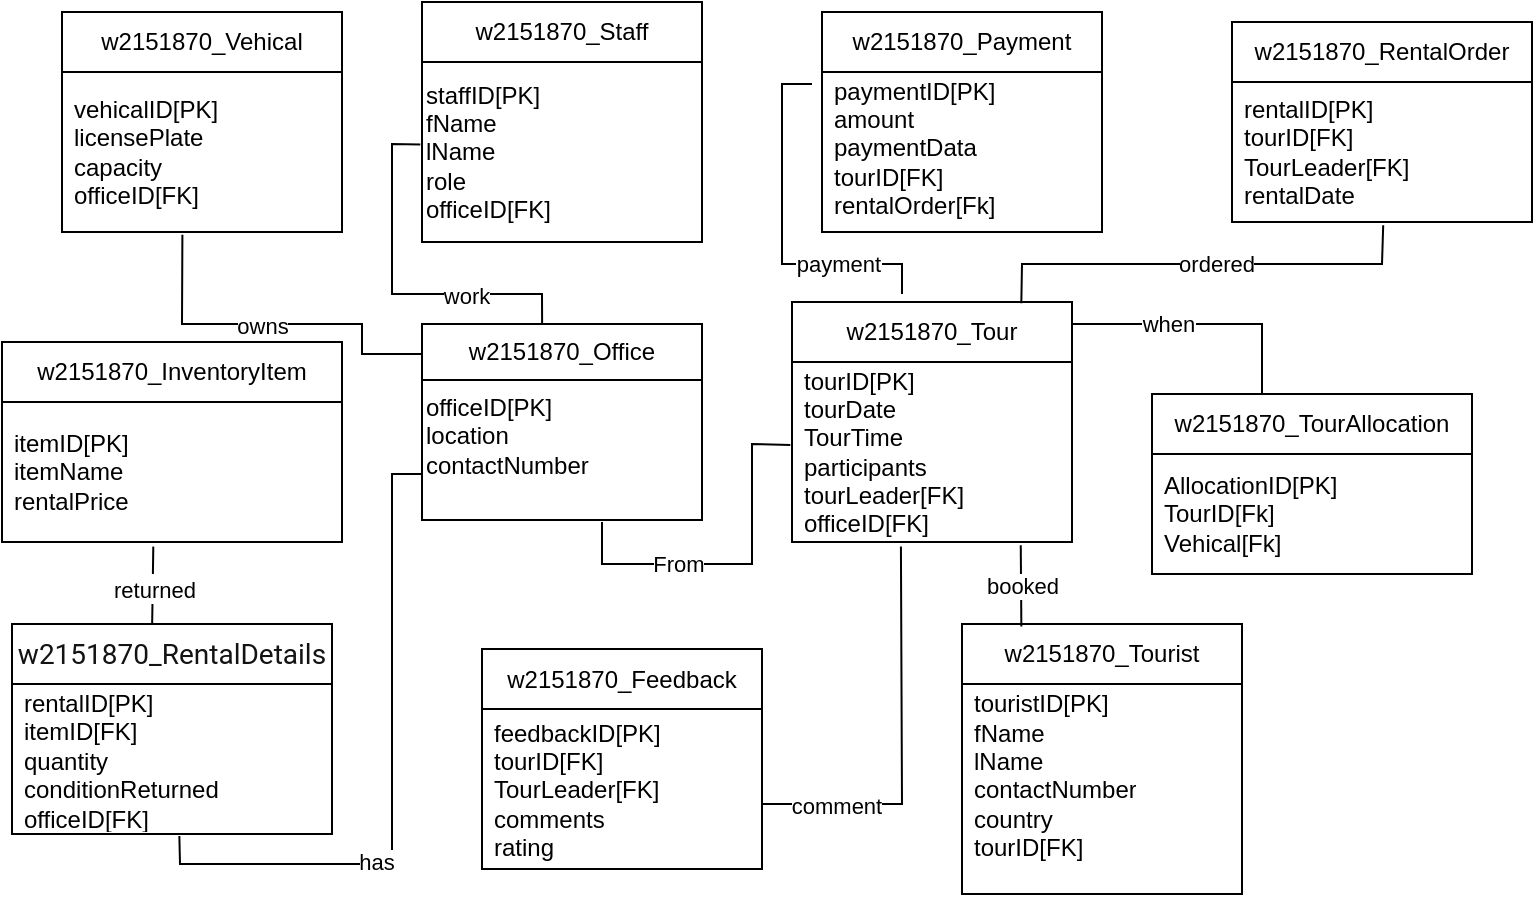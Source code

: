 <mxfile version="26.1.1">
  <diagram id="R2lEEEUBdFMjLlhIrx00" name="Page-1">
    <mxGraphModel dx="992" dy="546" grid="1" gridSize="15" guides="1" tooltips="1" connect="1" arrows="1" fold="1" page="1" pageScale="1" pageWidth="850" pageHeight="1100" math="0" shadow="0" extFonts="Permanent Marker^https://fonts.googleapis.com/css?family=Permanent+Marker">
      <root>
        <mxCell id="0" />
        <mxCell id="1" parent="0" />
        <mxCell id="3GRVmK6hljvbz2TBf-cd-1" value="w2151870_Office" style="swimlane;fontStyle=0;childLayout=stackLayout;horizontal=1;startSize=28;horizontalStack=0;resizeParent=1;resizeParentMax=0;resizeLast=0;collapsible=1;marginBottom=0;whiteSpace=wrap;html=1;" parent="1" vertex="1">
          <mxGeometry x="240" y="210" width="140" height="98" as="geometry" />
        </mxCell>
        <mxCell id="3GRVmK6hljvbz2TBf-cd-10" value="officeID[PK]&lt;div&gt;location&lt;/div&gt;&lt;div&gt;contactNumber&lt;/div&gt;&lt;div&gt;&lt;br&gt;&lt;/div&gt;" style="text;html=1;align=left;verticalAlign=middle;resizable=0;points=[];autosize=1;strokeColor=none;fillColor=none;" parent="3GRVmK6hljvbz2TBf-cd-1" vertex="1">
          <mxGeometry y="28" width="140" height="70" as="geometry" />
        </mxCell>
        <mxCell id="3GRVmK6hljvbz2TBf-cd-6" value="w2151870_Staff" style="swimlane;fontStyle=0;childLayout=stackLayout;horizontal=1;startSize=30;horizontalStack=0;resizeParent=1;resizeParentMax=0;resizeLast=0;collapsible=1;marginBottom=0;whiteSpace=wrap;html=1;" parent="1" vertex="1">
          <mxGeometry x="240" y="49" width="140" height="120" as="geometry" />
        </mxCell>
        <mxCell id="3GRVmK6hljvbz2TBf-cd-11" value="staffID[PK]&lt;div&gt;fName&lt;/div&gt;&lt;div&gt;lName&lt;/div&gt;&lt;div&gt;role&lt;/div&gt;&lt;div&gt;officeID[FK]&lt;/div&gt;" style="text;html=1;align=left;verticalAlign=middle;resizable=0;points=[];autosize=1;strokeColor=none;fillColor=none;" parent="3GRVmK6hljvbz2TBf-cd-6" vertex="1">
          <mxGeometry y="30" width="140" height="90" as="geometry" />
        </mxCell>
        <mxCell id="3GRVmK6hljvbz2TBf-cd-12" value="w2151870_Vehical" style="swimlane;fontStyle=0;childLayout=stackLayout;horizontal=1;startSize=30;horizontalStack=0;resizeParent=1;resizeParentMax=0;resizeLast=0;collapsible=1;marginBottom=0;whiteSpace=wrap;html=1;" parent="1" vertex="1">
          <mxGeometry x="60" y="54" width="140" height="110" as="geometry" />
        </mxCell>
        <mxCell id="3GRVmK6hljvbz2TBf-cd-13" value="vehicalID[PK]&lt;div&gt;licensePlate&lt;/div&gt;&lt;div&gt;capacity&lt;/div&gt;&lt;div&gt;officeID[FK]&lt;/div&gt;" style="text;strokeColor=none;fillColor=none;align=left;verticalAlign=middle;spacingLeft=4;spacingRight=4;overflow=hidden;points=[[0,0.5],[1,0.5]];portConstraint=eastwest;rotatable=0;whiteSpace=wrap;html=1;" parent="3GRVmK6hljvbz2TBf-cd-12" vertex="1">
          <mxGeometry y="30" width="140" height="80" as="geometry" />
        </mxCell>
        <mxCell id="3GRVmK6hljvbz2TBf-cd-16" value="w2151870_Tourist" style="swimlane;fontStyle=0;childLayout=stackLayout;horizontal=1;startSize=30;horizontalStack=0;resizeParent=1;resizeParentMax=0;resizeLast=0;collapsible=1;marginBottom=0;whiteSpace=wrap;html=1;" parent="1" vertex="1">
          <mxGeometry x="510" y="360" width="140" height="135" as="geometry" />
        </mxCell>
        <mxCell id="3GRVmK6hljvbz2TBf-cd-17" value="touristID[PK]&lt;div&gt;fName&lt;/div&gt;&lt;div&gt;lName&lt;/div&gt;&lt;div&gt;contactNumber&lt;/div&gt;&lt;div&gt;country&lt;/div&gt;&lt;div&gt;tourID[FK]&lt;/div&gt;&lt;div&gt;&lt;br&gt;&lt;/div&gt;" style="text;strokeColor=none;fillColor=none;align=left;verticalAlign=middle;spacingLeft=4;spacingRight=4;overflow=hidden;points=[[0,0.5],[1,0.5]];portConstraint=eastwest;rotatable=0;whiteSpace=wrap;html=1;" parent="3GRVmK6hljvbz2TBf-cd-16" vertex="1">
          <mxGeometry y="30" width="140" height="105" as="geometry" />
        </mxCell>
        <mxCell id="3GRVmK6hljvbz2TBf-cd-20" value="w2151870_Tour" style="swimlane;fontStyle=0;childLayout=stackLayout;horizontal=1;startSize=30;horizontalStack=0;resizeParent=1;resizeParentMax=0;resizeLast=0;collapsible=1;marginBottom=0;whiteSpace=wrap;html=1;" parent="1" vertex="1">
          <mxGeometry x="425" y="199" width="140" height="120" as="geometry" />
        </mxCell>
        <mxCell id="3GRVmK6hljvbz2TBf-cd-21" value="tourID[PK]&lt;div&gt;tourDate&lt;/div&gt;&lt;div&gt;TourTime&lt;/div&gt;&lt;div&gt;participants&lt;/div&gt;&lt;div&gt;tourLeader[FK]&lt;/div&gt;&lt;div&gt;officeID[FK]&lt;/div&gt;" style="text;strokeColor=none;fillColor=none;align=left;verticalAlign=middle;spacingLeft=4;spacingRight=4;overflow=hidden;points=[[0,0.5],[1,0.5]];portConstraint=eastwest;rotatable=0;whiteSpace=wrap;html=1;" parent="3GRVmK6hljvbz2TBf-cd-20" vertex="1">
          <mxGeometry y="30" width="140" height="90" as="geometry" />
        </mxCell>
        <mxCell id="3GRVmK6hljvbz2TBf-cd-24" value="w2151870_Payment" style="swimlane;fontStyle=0;childLayout=stackLayout;horizontal=1;startSize=30;horizontalStack=0;resizeParent=1;resizeParentMax=0;resizeLast=0;collapsible=1;marginBottom=0;whiteSpace=wrap;html=1;" parent="1" vertex="1">
          <mxGeometry x="440" y="54" width="140" height="110" as="geometry" />
        </mxCell>
        <mxCell id="3GRVmK6hljvbz2TBf-cd-25" value="paymentID[PK]&lt;div&gt;amount&lt;/div&gt;&lt;div&gt;paymentData&lt;/div&gt;&lt;div&gt;tourID[FK]&lt;/div&gt;&lt;div&gt;rentalOrder[Fk]&lt;/div&gt;&lt;div&gt;&lt;br&gt;&lt;/div&gt;" style="text;strokeColor=none;fillColor=none;align=left;verticalAlign=middle;spacingLeft=4;spacingRight=4;overflow=hidden;points=[[0,0.5],[1,0.5]];portConstraint=eastwest;rotatable=0;whiteSpace=wrap;html=1;" parent="3GRVmK6hljvbz2TBf-cd-24" vertex="1">
          <mxGeometry y="30" width="140" height="80" as="geometry" />
        </mxCell>
        <mxCell id="3GRVmK6hljvbz2TBf-cd-28" value="w2151870_TourAllocation" style="swimlane;fontStyle=0;childLayout=stackLayout;horizontal=1;startSize=30;horizontalStack=0;resizeParent=1;resizeParentMax=0;resizeLast=0;collapsible=1;marginBottom=0;whiteSpace=wrap;html=1;" parent="1" vertex="1">
          <mxGeometry x="605" y="245" width="160" height="90" as="geometry" />
        </mxCell>
        <mxCell id="3GRVmK6hljvbz2TBf-cd-29" value="AllocationID[PK]&lt;div&gt;TourID[Fk]&lt;/div&gt;&lt;div&gt;Vehical[Fk]&lt;/div&gt;" style="text;strokeColor=none;fillColor=none;align=left;verticalAlign=middle;spacingLeft=4;spacingRight=4;overflow=hidden;points=[[0,0.5],[1,0.5]];portConstraint=eastwest;rotatable=0;whiteSpace=wrap;html=1;" parent="3GRVmK6hljvbz2TBf-cd-28" vertex="1">
          <mxGeometry y="30" width="160" height="60" as="geometry" />
        </mxCell>
        <mxCell id="3GRVmK6hljvbz2TBf-cd-32" value="w2151870_InventoryItem" style="swimlane;fontStyle=0;childLayout=stackLayout;horizontal=1;startSize=30;horizontalStack=0;resizeParent=1;resizeParentMax=0;resizeLast=0;collapsible=1;marginBottom=0;whiteSpace=wrap;html=1;" parent="1" vertex="1">
          <mxGeometry x="30" y="219" width="170" height="100" as="geometry" />
        </mxCell>
        <mxCell id="3GRVmK6hljvbz2TBf-cd-33" value="itemID[PK]&lt;div&gt;itemName&lt;/div&gt;&lt;div&gt;rentalPrice&lt;/div&gt;" style="text;strokeColor=none;fillColor=none;align=left;verticalAlign=middle;spacingLeft=4;spacingRight=4;overflow=hidden;points=[[0,0.5],[1,0.5]];portConstraint=eastwest;rotatable=0;whiteSpace=wrap;html=1;" parent="3GRVmK6hljvbz2TBf-cd-32" vertex="1">
          <mxGeometry y="30" width="170" height="70" as="geometry" />
        </mxCell>
        <mxCell id="3GRVmK6hljvbz2TBf-cd-42" value="w2151870_RentalOrder" style="swimlane;fontStyle=0;childLayout=stackLayout;horizontal=1;startSize=30;horizontalStack=0;resizeParent=1;resizeParentMax=0;resizeLast=0;collapsible=1;marginBottom=0;whiteSpace=wrap;html=1;" parent="1" vertex="1">
          <mxGeometry x="645" y="59" width="150" height="100" as="geometry" />
        </mxCell>
        <mxCell id="3GRVmK6hljvbz2TBf-cd-43" value="rentalID[PK]&lt;div&gt;tourID[FK]&lt;/div&gt;&lt;div&gt;TourLeader[FK]&lt;/div&gt;&lt;div&gt;rentalDate&lt;/div&gt;" style="text;strokeColor=none;fillColor=none;align=left;verticalAlign=middle;spacingLeft=4;spacingRight=4;overflow=hidden;points=[[0,0.5],[1,0.5]];portConstraint=eastwest;rotatable=0;whiteSpace=wrap;html=1;" parent="3GRVmK6hljvbz2TBf-cd-42" vertex="1">
          <mxGeometry y="30" width="150" height="70" as="geometry" />
        </mxCell>
        <mxCell id="3GRVmK6hljvbz2TBf-cd-46" value="&lt;div style=&quot;text-align: start;&quot;&gt;&lt;font face=&quot;Roboto, Arial, sans-serif&quot; color=&quot;#131313&quot;&gt;&lt;span style=&quot;font-size: 14px; text-wrap-mode: nowrap; background-color: rgb(255, 255, 255);&quot;&gt;w2151870_RentalDetails&lt;/span&gt;&lt;/font&gt;&lt;/div&gt;" style="swimlane;fontStyle=0;childLayout=stackLayout;horizontal=1;startSize=30;horizontalStack=0;resizeParent=1;resizeParentMax=0;resizeLast=0;collapsible=1;marginBottom=0;whiteSpace=wrap;html=1;" parent="1" vertex="1">
          <mxGeometry x="35" y="360" width="160" height="105" as="geometry" />
        </mxCell>
        <mxCell id="3GRVmK6hljvbz2TBf-cd-47" value="rentalID[PK]&lt;div&gt;itemID[FK]&lt;/div&gt;&lt;div&gt;quantity&lt;/div&gt;&lt;div&gt;conditionReturned&lt;/div&gt;&lt;div&gt;officeID[FK]&lt;/div&gt;" style="text;strokeColor=none;fillColor=none;align=left;verticalAlign=middle;spacingLeft=4;spacingRight=4;overflow=hidden;points=[[0,0.5],[1,0.5]];portConstraint=eastwest;rotatable=0;whiteSpace=wrap;html=1;" parent="3GRVmK6hljvbz2TBf-cd-46" vertex="1">
          <mxGeometry y="30" width="160" height="75" as="geometry" />
        </mxCell>
        <mxCell id="3GRVmK6hljvbz2TBf-cd-50" value="w2151870_Feedback" style="swimlane;fontStyle=0;childLayout=stackLayout;horizontal=1;startSize=30;horizontalStack=0;resizeParent=1;resizeParentMax=0;resizeLast=0;collapsible=1;marginBottom=0;whiteSpace=wrap;html=1;" parent="1" vertex="1">
          <mxGeometry x="270" y="372.5" width="140" height="110" as="geometry" />
        </mxCell>
        <mxCell id="3GRVmK6hljvbz2TBf-cd-51" value="feedbackID[PK]&lt;div&gt;tourID[FK]&lt;/div&gt;&lt;div&gt;TourLeader[FK]&lt;/div&gt;&lt;div&gt;comments&lt;/div&gt;&lt;div&gt;rating&lt;/div&gt;" style="text;strokeColor=none;fillColor=none;align=left;verticalAlign=middle;spacingLeft=4;spacingRight=4;overflow=hidden;points=[[0,0.5],[1,0.5]];portConstraint=eastwest;rotatable=0;whiteSpace=wrap;html=1;" parent="3GRVmK6hljvbz2TBf-cd-50" vertex="1">
          <mxGeometry y="30" width="140" height="80" as="geometry" />
        </mxCell>
        <mxCell id="3GRVmK6hljvbz2TBf-cd-56" value="" style="endArrow=none;html=1;rounded=0;entryX=0;entryY=0.671;entryDx=0;entryDy=0;entryPerimeter=0;exitX=0.523;exitY=1.013;exitDx=0;exitDy=0;exitPerimeter=0;" parent="1" target="3GRVmK6hljvbz2TBf-cd-10" edge="1" source="3GRVmK6hljvbz2TBf-cd-47">
          <mxGeometry width="50" height="50" relative="1" as="geometry">
            <mxPoint x="135" y="321" as="sourcePoint" />
            <mxPoint x="250" y="234" as="targetPoint" />
            <Array as="points">
              <mxPoint x="119" y="480" />
              <mxPoint x="225" y="480" />
              <mxPoint x="225" y="345" />
              <mxPoint x="225" y="285" />
            </Array>
          </mxGeometry>
        </mxCell>
        <mxCell id="3GRVmK6hljvbz2TBf-cd-57" value="has" style="edgeLabel;html=1;align=center;verticalAlign=middle;resizable=0;points=[];" parent="3GRVmK6hljvbz2TBf-cd-56" vertex="1" connectable="0">
          <mxGeometry x="-0.321" y="1" relative="1" as="geometry">
            <mxPoint as="offset" />
          </mxGeometry>
        </mxCell>
        <mxCell id="3GRVmK6hljvbz2TBf-cd-60" value="" style="endArrow=none;html=1;rounded=0;entryX=0.445;entryY=1.033;entryDx=0;entryDy=0;entryPerimeter=0;exitX=0.438;exitY=0;exitDx=0;exitDy=0;exitPerimeter=0;" parent="1" source="3GRVmK6hljvbz2TBf-cd-46" target="3GRVmK6hljvbz2TBf-cd-33" edge="1">
          <mxGeometry width="50" height="50" relative="1" as="geometry">
            <mxPoint x="105" y="361" as="sourcePoint" />
            <mxPoint x="245" y="345" as="targetPoint" />
            <Array as="points" />
          </mxGeometry>
        </mxCell>
        <mxCell id="3GRVmK6hljvbz2TBf-cd-61" value="in" style="edgeLabel;html=1;align=center;verticalAlign=middle;resizable=0;points=[];" parent="3GRVmK6hljvbz2TBf-cd-60" vertex="1" connectable="0">
          <mxGeometry x="-0.013" relative="1" as="geometry">
            <mxPoint as="offset" />
          </mxGeometry>
        </mxCell>
        <mxCell id="3GRVmK6hljvbz2TBf-cd-62" value="returned" style="edgeLabel;html=1;align=center;verticalAlign=middle;resizable=0;points=[];" parent="3GRVmK6hljvbz2TBf-cd-60" vertex="1" connectable="0">
          <mxGeometry x="-0.122" relative="1" as="geometry">
            <mxPoint as="offset" />
          </mxGeometry>
        </mxCell>
        <mxCell id="3GRVmK6hljvbz2TBf-cd-65" value="" style="endArrow=none;html=1;rounded=0;entryX=0.389;entryY=1.025;entryDx=0;entryDy=0;entryPerimeter=0;" parent="1" target="3GRVmK6hljvbz2TBf-cd-21" edge="1">
          <mxGeometry width="50" height="50" relative="1" as="geometry">
            <mxPoint x="410" y="450" as="sourcePoint" />
            <mxPoint x="465" y="330" as="targetPoint" />
            <Array as="points">
              <mxPoint x="480" y="450" />
            </Array>
          </mxGeometry>
        </mxCell>
        <mxCell id="3GRVmK6hljvbz2TBf-cd-66" value="comment" style="edgeLabel;html=1;align=center;verticalAlign=middle;resizable=0;points=[];" parent="3GRVmK6hljvbz2TBf-cd-65" vertex="1" connectable="0">
          <mxGeometry x="-0.626" y="-1" relative="1" as="geometry">
            <mxPoint as="offset" />
          </mxGeometry>
        </mxCell>
        <mxCell id="3GRVmK6hljvbz2TBf-cd-67" value="" style="endArrow=none;html=1;rounded=0;entryX=0.817;entryY=1.018;entryDx=0;entryDy=0;entryPerimeter=0;exitX=0.212;exitY=0.009;exitDx=0;exitDy=0;exitPerimeter=0;" parent="1" source="3GRVmK6hljvbz2TBf-cd-16" target="3GRVmK6hljvbz2TBf-cd-21" edge="1">
          <mxGeometry width="50" height="50" relative="1" as="geometry">
            <mxPoint x="485" y="369" as="sourcePoint" />
            <mxPoint x="535" y="319" as="targetPoint" />
          </mxGeometry>
        </mxCell>
        <mxCell id="3GRVmK6hljvbz2TBf-cd-68" value="booked" style="edgeLabel;html=1;align=center;verticalAlign=middle;resizable=0;points=[];" parent="3GRVmK6hljvbz2TBf-cd-67" vertex="1" connectable="0">
          <mxGeometry x="-0.008" relative="1" as="geometry">
            <mxPoint as="offset" />
          </mxGeometry>
        </mxCell>
        <mxCell id="3GRVmK6hljvbz2TBf-cd-69" value="" style="endArrow=none;html=1;rounded=0;" parent="1" edge="1">
          <mxGeometry width="50" height="50" relative="1" as="geometry">
            <mxPoint x="660" y="245" as="sourcePoint" />
            <mxPoint x="565" y="210" as="targetPoint" />
            <Array as="points">
              <mxPoint x="660" y="210" />
            </Array>
          </mxGeometry>
        </mxCell>
        <mxCell id="3GRVmK6hljvbz2TBf-cd-70" value="when" style="edgeLabel;html=1;align=center;verticalAlign=middle;resizable=0;points=[];" parent="3GRVmK6hljvbz2TBf-cd-69" vertex="1" connectable="0">
          <mxGeometry x="0.267" relative="1" as="geometry">
            <mxPoint as="offset" />
          </mxGeometry>
        </mxCell>
        <mxCell id="3GRVmK6hljvbz2TBf-cd-71" value="" style="endArrow=none;html=1;rounded=0;entryX=0.504;entryY=1.023;entryDx=0;entryDy=0;entryPerimeter=0;exitX=0.819;exitY=0.005;exitDx=0;exitDy=0;exitPerimeter=0;" parent="1" source="3GRVmK6hljvbz2TBf-cd-20" target="3GRVmK6hljvbz2TBf-cd-43" edge="1">
          <mxGeometry width="50" height="50" relative="1" as="geometry">
            <mxPoint x="540" y="195" as="sourcePoint" />
            <mxPoint x="725" y="159" as="targetPoint" />
            <Array as="points">
              <mxPoint x="540" y="180" />
              <mxPoint x="720" y="180" />
            </Array>
          </mxGeometry>
        </mxCell>
        <mxCell id="3GRVmK6hljvbz2TBf-cd-72" value="ordered" style="edgeLabel;html=1;align=center;verticalAlign=middle;resizable=0;points=[];" parent="3GRVmK6hljvbz2TBf-cd-71" vertex="1" connectable="0">
          <mxGeometry x="0.063" relative="1" as="geometry">
            <mxPoint as="offset" />
          </mxGeometry>
        </mxCell>
        <mxCell id="3GRVmK6hljvbz2TBf-cd-73" value="" style="endArrow=none;html=1;rounded=0;" parent="1" edge="1">
          <mxGeometry width="50" height="50" relative="1" as="geometry">
            <mxPoint x="480" y="195" as="sourcePoint" />
            <mxPoint x="435" y="90" as="targetPoint" />
            <Array as="points">
              <mxPoint x="480" y="180" />
              <mxPoint x="420" y="180" />
              <mxPoint x="420" y="120" />
              <mxPoint x="420" y="90" />
            </Array>
          </mxGeometry>
        </mxCell>
        <mxCell id="3GRVmK6hljvbz2TBf-cd-74" value="payment" style="edgeLabel;html=1;align=center;verticalAlign=middle;resizable=0;points=[];" parent="3GRVmK6hljvbz2TBf-cd-73" vertex="1" connectable="0">
          <mxGeometry x="-0.479" relative="1" as="geometry">
            <mxPoint as="offset" />
          </mxGeometry>
        </mxCell>
        <mxCell id="3GRVmK6hljvbz2TBf-cd-76" value="" style="endArrow=none;html=1;rounded=0;entryX=-0.006;entryY=0.461;entryDx=0;entryDy=0;entryPerimeter=0;" parent="1" target="3GRVmK6hljvbz2TBf-cd-21" edge="1">
          <mxGeometry width="50" height="50" relative="1" as="geometry">
            <mxPoint x="330" y="309" as="sourcePoint" />
            <mxPoint x="380" y="255" as="targetPoint" />
            <Array as="points">
              <mxPoint x="330" y="330" />
              <mxPoint x="405" y="330" />
              <mxPoint x="405" y="270" />
            </Array>
          </mxGeometry>
        </mxCell>
        <mxCell id="3GRVmK6hljvbz2TBf-cd-79" value="From" style="edgeLabel;html=1;align=center;verticalAlign=middle;resizable=0;points=[];" parent="3GRVmK6hljvbz2TBf-cd-76" vertex="1" connectable="0">
          <mxGeometry x="-0.329" relative="1" as="geometry">
            <mxPoint as="offset" />
          </mxGeometry>
        </mxCell>
        <mxCell id="3GRVmK6hljvbz2TBf-cd-80" value="" style="endArrow=none;html=1;rounded=0;exitX=0.429;exitY=0;exitDx=0;exitDy=0;exitPerimeter=0;entryX=-0.006;entryY=0.459;entryDx=0;entryDy=0;entryPerimeter=0;" parent="1" source="3GRVmK6hljvbz2TBf-cd-1" target="3GRVmK6hljvbz2TBf-cd-11" edge="1">
          <mxGeometry width="50" height="50" relative="1" as="geometry">
            <mxPoint x="255" y="200" as="sourcePoint" />
            <mxPoint x="305" y="150" as="targetPoint" />
            <Array as="points">
              <mxPoint x="300" y="195" />
              <mxPoint x="225" y="195" />
              <mxPoint x="225" y="120" />
            </Array>
          </mxGeometry>
        </mxCell>
        <mxCell id="3GRVmK6hljvbz2TBf-cd-81" value="work" style="edgeLabel;html=1;align=center;verticalAlign=middle;resizable=0;points=[];" parent="3GRVmK6hljvbz2TBf-cd-80" vertex="1" connectable="0">
          <mxGeometry x="-0.404" y="1" relative="1" as="geometry">
            <mxPoint as="offset" />
          </mxGeometry>
        </mxCell>
        <mxCell id="3GRVmK6hljvbz2TBf-cd-82" value="" style="endArrow=none;html=1;rounded=0;entryX=0.43;entryY=1.017;entryDx=0;entryDy=0;entryPerimeter=0;exitX=0;exitY=0.153;exitDx=0;exitDy=0;exitPerimeter=0;" parent="1" source="3GRVmK6hljvbz2TBf-cd-1" target="3GRVmK6hljvbz2TBf-cd-13" edge="1">
          <mxGeometry width="50" height="50" relative="1" as="geometry">
            <mxPoint x="105" y="219" as="sourcePoint" />
            <mxPoint x="155" y="169" as="targetPoint" />
            <Array as="points">
              <mxPoint x="210" y="225" />
              <mxPoint x="210" y="210" />
              <mxPoint x="120" y="210" />
            </Array>
          </mxGeometry>
        </mxCell>
        <mxCell id="3GRVmK6hljvbz2TBf-cd-84" value="owns" style="edgeLabel;html=1;align=center;verticalAlign=middle;resizable=0;points=[];" parent="3GRVmK6hljvbz2TBf-cd-82" vertex="1" connectable="0">
          <mxGeometry x="0.065" y="1" relative="1" as="geometry">
            <mxPoint as="offset" />
          </mxGeometry>
        </mxCell>
      </root>
    </mxGraphModel>
  </diagram>
</mxfile>
